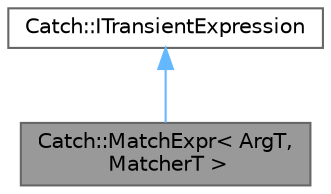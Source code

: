 digraph "Catch::MatchExpr&lt; ArgT, MatcherT &gt;"
{
 // LATEX_PDF_SIZE
  bgcolor="transparent";
  edge [fontname=Helvetica,fontsize=10,labelfontname=Helvetica,labelfontsize=10];
  node [fontname=Helvetica,fontsize=10,shape=box,height=0.2,width=0.4];
  Node1 [id="Node000001",label="Catch::MatchExpr\< ArgT,\l MatcherT \>",height=0.2,width=0.4,color="gray40", fillcolor="grey60", style="filled", fontcolor="black",tooltip=" "];
  Node2 -> Node1 [id="edge1_Node000001_Node000002",dir="back",color="steelblue1",style="solid",tooltip=" "];
  Node2 [id="Node000002",label="Catch::ITransientExpression",height=0.2,width=0.4,color="gray40", fillcolor="white", style="filled",URL="$struct_catch_1_1_i_transient_expression.html",tooltip=" "];
}
